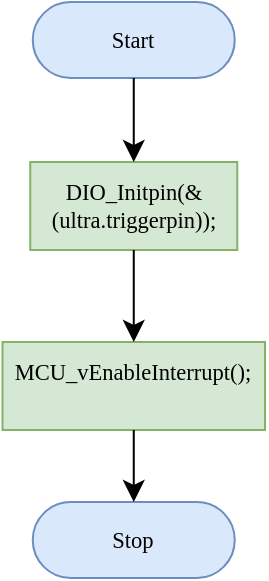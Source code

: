 <mxfile version="21.2.8" type="device">
  <diagram name="Page-1" id="XtqG1vwm9ymGM9VtYlJr">
    <mxGraphModel dx="1050" dy="621" grid="1" gridSize="10" guides="1" tooltips="1" connect="1" arrows="1" fold="1" page="1" pageScale="1" pageWidth="1169" pageHeight="827" math="0" shadow="0">
      <root>
        <mxCell id="0" />
        <mxCell id="1" parent="0" />
        <UserObject label="&lt;div style=&quot;font-size: 11.27px;&quot;&gt;&lt;font style=&quot;font-size: 11.27px; direction: ltr; letter-spacing: 0px; line-height: 120%; opacity: 1;&quot;&gt;Start&lt;/font&gt;&lt;/div&gt;" Function="EN_DIO_Error_T DIO_init(uint8_t pinNumber, EN_DIO_PORT_T portNumber, EN_DIO_DIRECTION_T direction);" tags="Flowchart" id="56LwJtG8v-Q7HO6DOnV5-1">
          <mxCell style="verticalAlign=middle;align=center;overflow=width;vsdxID=30;fillColor=#dae8fc;shape=stencil(tVLREoIgEPwaHnEQxsl3s/9gEpSJwDko7e+DsEkze2l627vdu5uFRaxyHe8FosR5sCcxqMZ3iO0Rpcp0ApQPCLEasUpaEC3Yi2lS3fOojOhsr3HDmObyMtsVcYqS29Qh5FEfklwrM5OXeUa/yjkcAwfr7TDpiyTfXvjkMR+Vw2A998qaBac5tAKHU1hq3i4oNwjRr9ofvayt/+Rk+yX/4iWA159KpXWKxJx/z0Bopfyw+g4=);strokeColor=#6c8ebf;spacingTop=-1;spacingBottom=-1;spacingLeft=-1;spacingRight=-1;points=[[0.5,1,0],[0.5,0,0],[0,0.5,0],[1,0.5,0]];labelBackgroundColor=none;rounded=1;html=1;whiteSpace=wrap;fontFamily=Calibri;fontSize=11.27;" vertex="1" parent="1">
            <mxGeometry x="171.38" y="320" width="101" height="38" as="geometry" />
          </mxCell>
        </UserObject>
        <mxCell id="56LwJtG8v-Q7HO6DOnV5-2" value="&lt;font style=&quot;font-size: 11.27px;&quot;&gt;DIO_Initpin(&amp;amp;(ultra.triggerpin));&lt;/font&gt;" style="rounded=0;whiteSpace=wrap;html=1;fontSize=11.27;fillColor=#d5e8d4;strokeColor=#82b366;fontFamily=Calibri;" vertex="1" parent="1">
          <mxGeometry x="170.13" y="400" width="103.5" height="44" as="geometry" />
        </mxCell>
        <mxCell id="56LwJtG8v-Q7HO6DOnV5-3" value="&lt;div style=&quot;font-size: 11.27px;&quot;&gt;	&lt;font style=&quot;font-size: 11.27px;&quot;&gt;MCU_vEnableInterrupt();&lt;/font&gt;&lt;/div&gt;&lt;div style=&quot;font-size: 11.27px;&quot;&gt;&lt;br style=&quot;font-size: 11.27px;&quot;&gt;&lt;/div&gt;" style="rounded=0;whiteSpace=wrap;html=1;fontSize=11.27;fillColor=#d5e8d4;strokeColor=#82b366;fontFamily=Calibri;" vertex="1" parent="1">
          <mxGeometry x="156.255" y="490" width="131.25" height="44" as="geometry" />
        </mxCell>
        <UserObject label="&lt;div style=&quot;font-size: 11.27px;&quot;&gt;&lt;font style=&quot;font-size: 11.27px; direction: ltr; letter-spacing: 0px; line-height: 120%; opacity: 1;&quot;&gt;Stop&lt;/font&gt;&lt;/div&gt;" Function="EN_DIO_Error_T DIO_init(uint8_t pinNumber, EN_DIO_PORT_T portNumber, EN_DIO_DIRECTION_T direction);" tags="Flowchart" id="56LwJtG8v-Q7HO6DOnV5-4">
          <mxCell style="verticalAlign=middle;align=center;overflow=width;vsdxID=30;fillColor=#dae8fc;shape=stencil(tVLREoIgEPwaHnEQxsl3s/9gEpSJwDko7e+DsEkze2l627vdu5uFRaxyHe8FosR5sCcxqMZ3iO0Rpcp0ApQPCLEasUpaEC3Yi2lS3fOojOhsr3HDmObyMtsVcYqS29Qh5FEfklwrM5OXeUa/yjkcAwfr7TDpiyTfXvjkMR+Vw2A998qaBac5tAKHU1hq3i4oNwjRr9ofvayt/+Rk+yX/4iWA159KpXWKxJx/z0Bopfyw+g4=);strokeColor=#6c8ebf;spacingTop=-1;spacingBottom=-1;spacingLeft=-1;spacingRight=-1;points=[[0.5,1,0],[0.5,0,0],[0,0.5,0],[1,0.5,0]];labelBackgroundColor=none;rounded=1;html=1;whiteSpace=wrap;fontFamily=Calibri;fontSize=11.27;" vertex="1" parent="1">
            <mxGeometry x="171.38" y="570" width="101" height="38" as="geometry" />
          </mxCell>
        </UserObject>
        <mxCell id="56LwJtG8v-Q7HO6DOnV5-5" value="" style="endArrow=classic;html=1;rounded=0;fontSize=11.27;startSize=8;endSize=8;curved=1;exitX=0.5;exitY=1;exitDx=0;exitDy=0;exitPerimeter=0;entryX=0.5;entryY=0;entryDx=0;entryDy=0;fontFamily=Calibri;" edge="1" parent="1" source="56LwJtG8v-Q7HO6DOnV5-1" target="56LwJtG8v-Q7HO6DOnV5-2">
          <mxGeometry width="50" height="50" relative="1" as="geometry">
            <mxPoint x="250" y="530" as="sourcePoint" />
            <mxPoint x="300" y="480" as="targetPoint" />
          </mxGeometry>
        </mxCell>
        <mxCell id="56LwJtG8v-Q7HO6DOnV5-6" value="" style="endArrow=classic;html=1;rounded=0;fontSize=11.27;startSize=8;endSize=8;curved=1;exitX=0.5;exitY=1;exitDx=0;exitDy=0;entryX=0.5;entryY=0;entryDx=0;entryDy=0;fontFamily=Calibri;" edge="1" parent="1" source="56LwJtG8v-Q7HO6DOnV5-2" target="56LwJtG8v-Q7HO6DOnV5-3">
          <mxGeometry width="50" height="50" relative="1" as="geometry">
            <mxPoint x="250" y="530" as="sourcePoint" />
            <mxPoint x="300" y="480" as="targetPoint" />
          </mxGeometry>
        </mxCell>
        <mxCell id="56LwJtG8v-Q7HO6DOnV5-9" value="" style="endArrow=classic;html=1;rounded=0;fontSize=11.27;startSize=8;endSize=8;curved=1;exitX=0.5;exitY=1;exitDx=0;exitDy=0;fontFamily=Calibri;" edge="1" parent="1" source="56LwJtG8v-Q7HO6DOnV5-3" target="56LwJtG8v-Q7HO6DOnV5-4">
          <mxGeometry width="50" height="50" relative="1" as="geometry">
            <mxPoint x="250" y="530" as="sourcePoint" />
            <mxPoint x="300" y="480" as="targetPoint" />
          </mxGeometry>
        </mxCell>
      </root>
    </mxGraphModel>
  </diagram>
</mxfile>
